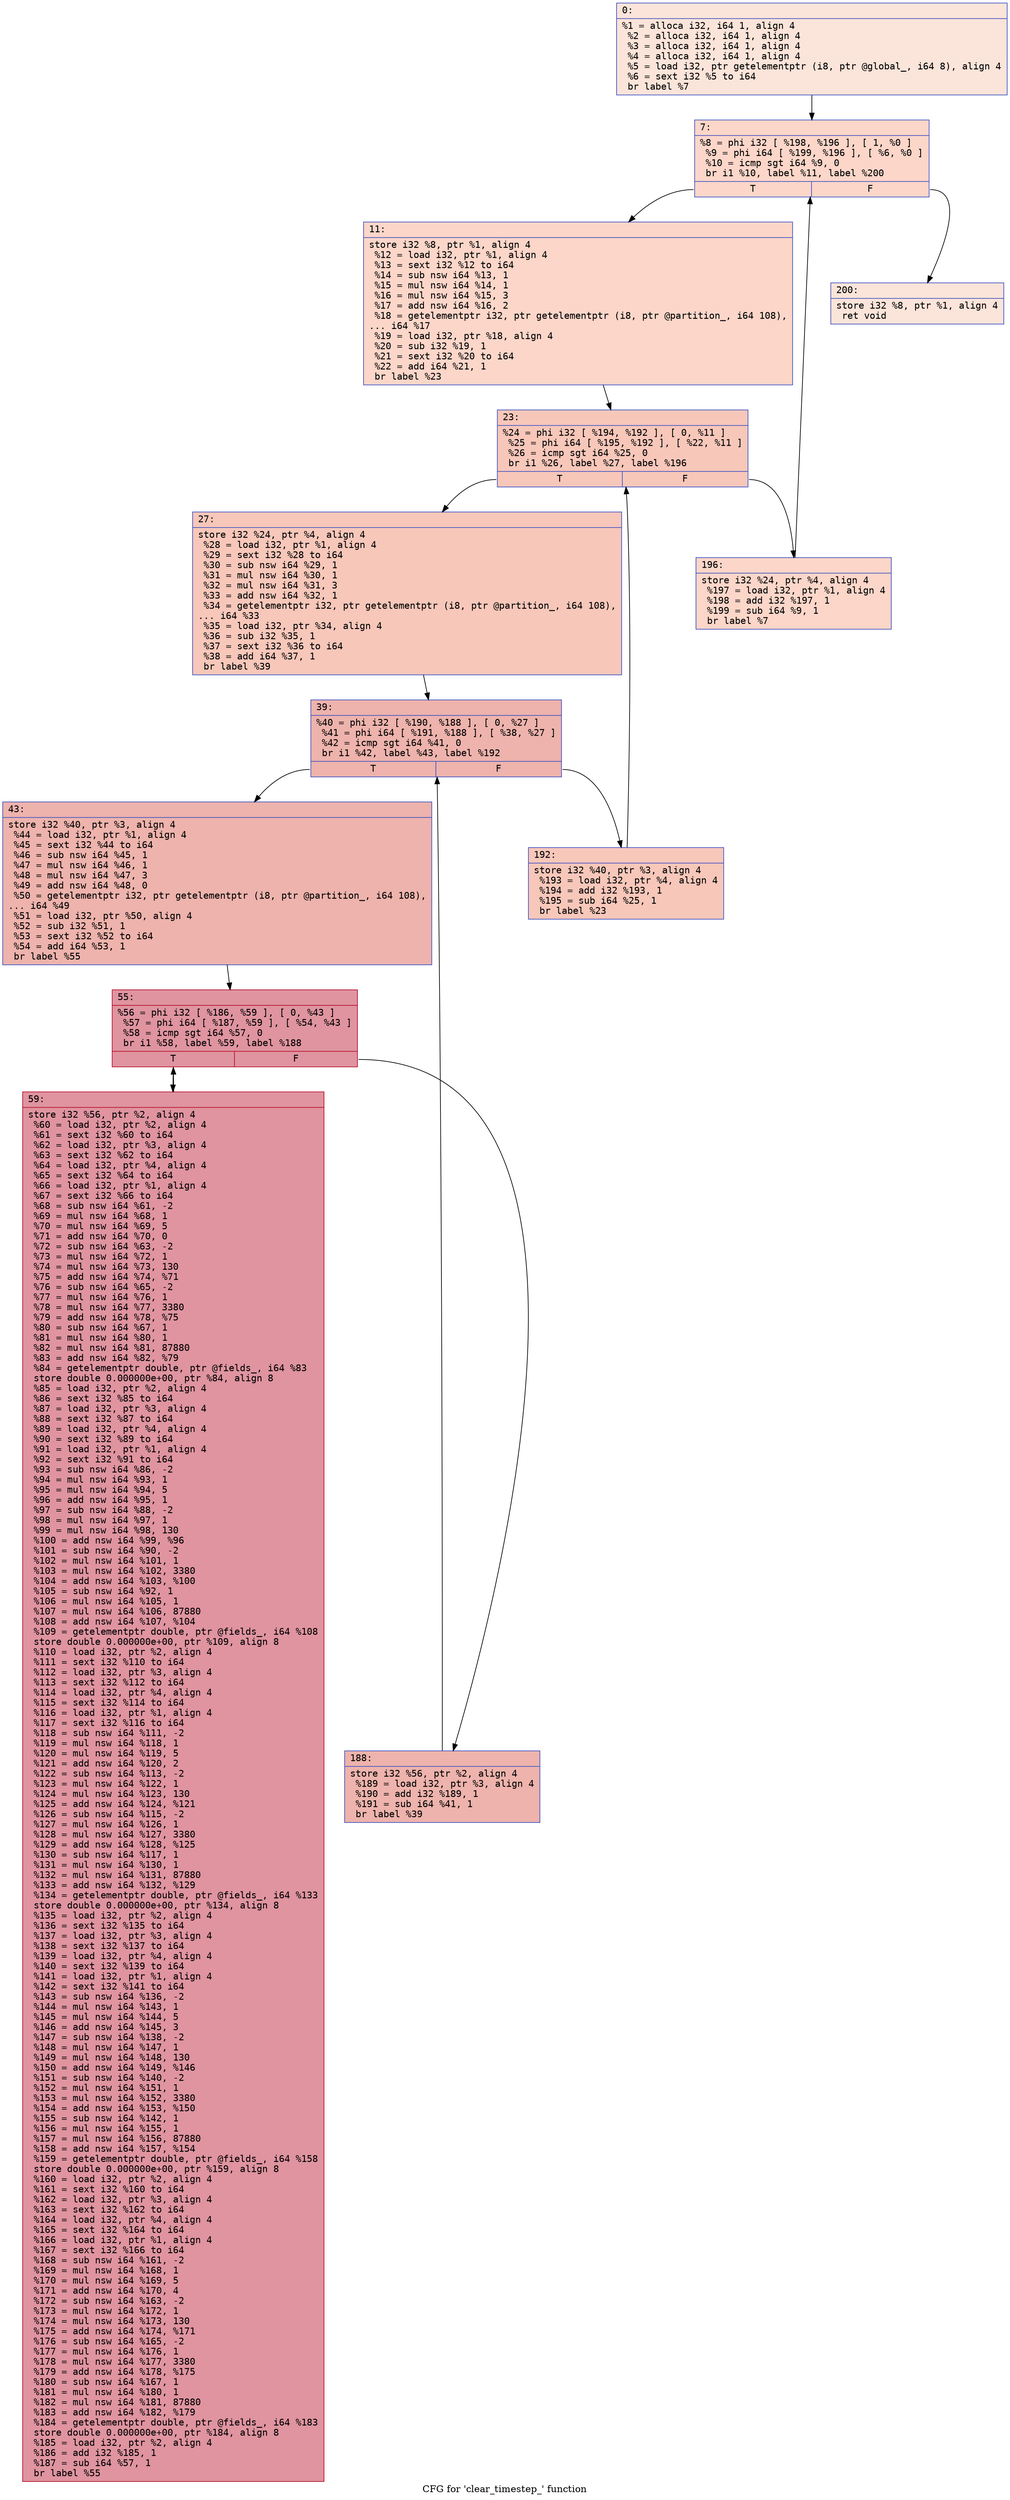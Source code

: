 digraph "CFG for 'clear_timestep_' function" {
	label="CFG for 'clear_timestep_' function";

	Node0x5610c6c9f1c0 [shape=record,color="#3d50c3ff", style=filled, fillcolor="#f5c1a970" fontname="Courier",label="{0:\l|  %1 = alloca i32, i64 1, align 4\l  %2 = alloca i32, i64 1, align 4\l  %3 = alloca i32, i64 1, align 4\l  %4 = alloca i32, i64 1, align 4\l  %5 = load i32, ptr getelementptr (i8, ptr @global_, i64 8), align 4\l  %6 = sext i32 %5 to i64\l  br label %7\l}"];
	Node0x5610c6c9f1c0 -> Node0x5610c6c9f820[tooltip="0 -> 7\nProbability 100.00%" ];
	Node0x5610c6c9f820 [shape=record,color="#3d50c3ff", style=filled, fillcolor="#f6a38570" fontname="Courier",label="{7:\l|  %8 = phi i32 [ %198, %196 ], [ 1, %0 ]\l  %9 = phi i64 [ %199, %196 ], [ %6, %0 ]\l  %10 = icmp sgt i64 %9, 0\l  br i1 %10, label %11, label %200\l|{<s0>T|<s1>F}}"];
	Node0x5610c6c9f820:s0 -> Node0x5610c6c9fb90[tooltip="7 -> 11\nProbability 96.88%" ];
	Node0x5610c6c9f820:s1 -> Node0x5610c6c9fc20[tooltip="7 -> 200\nProbability 3.12%" ];
	Node0x5610c6c9fb90 [shape=record,color="#3d50c3ff", style=filled, fillcolor="#f6a38570" fontname="Courier",label="{11:\l|  store i32 %8, ptr %1, align 4\l  %12 = load i32, ptr %1, align 4\l  %13 = sext i32 %12 to i64\l  %14 = sub nsw i64 %13, 1\l  %15 = mul nsw i64 %14, 1\l  %16 = mul nsw i64 %15, 3\l  %17 = add nsw i64 %16, 2\l  %18 = getelementptr i32, ptr getelementptr (i8, ptr @partition_, i64 108),\l... i64 %17\l  %19 = load i32, ptr %18, align 4\l  %20 = sub i32 %19, 1\l  %21 = sext i32 %20 to i64\l  %22 = add i64 %21, 1\l  br label %23\l}"];
	Node0x5610c6c9fb90 -> Node0x5610c6ca04e0[tooltip="11 -> 23\nProbability 100.00%" ];
	Node0x5610c6ca04e0 [shape=record,color="#3d50c3ff", style=filled, fillcolor="#ec7f6370" fontname="Courier",label="{23:\l|  %24 = phi i32 [ %194, %192 ], [ 0, %11 ]\l  %25 = phi i64 [ %195, %192 ], [ %22, %11 ]\l  %26 = icmp sgt i64 %25, 0\l  br i1 %26, label %27, label %196\l|{<s0>T|<s1>F}}"];
	Node0x5610c6ca04e0:s0 -> Node0x5610c6ca08e0[tooltip="23 -> 27\nProbability 96.88%" ];
	Node0x5610c6ca04e0:s1 -> Node0x5610c6c9f910[tooltip="23 -> 196\nProbability 3.12%" ];
	Node0x5610c6ca08e0 [shape=record,color="#3d50c3ff", style=filled, fillcolor="#ec7f6370" fontname="Courier",label="{27:\l|  store i32 %24, ptr %4, align 4\l  %28 = load i32, ptr %1, align 4\l  %29 = sext i32 %28 to i64\l  %30 = sub nsw i64 %29, 1\l  %31 = mul nsw i64 %30, 1\l  %32 = mul nsw i64 %31, 3\l  %33 = add nsw i64 %32, 1\l  %34 = getelementptr i32, ptr getelementptr (i8, ptr @partition_, i64 108),\l... i64 %33\l  %35 = load i32, ptr %34, align 4\l  %36 = sub i32 %35, 1\l  %37 = sext i32 %36 to i64\l  %38 = add i64 %37, 1\l  br label %39\l}"];
	Node0x5610c6ca08e0 -> Node0x5610c6ca10a0[tooltip="27 -> 39\nProbability 100.00%" ];
	Node0x5610c6ca10a0 [shape=record,color="#3d50c3ff", style=filled, fillcolor="#d6524470" fontname="Courier",label="{39:\l|  %40 = phi i32 [ %190, %188 ], [ 0, %27 ]\l  %41 = phi i64 [ %191, %188 ], [ %38, %27 ]\l  %42 = icmp sgt i64 %41, 0\l  br i1 %42, label %43, label %192\l|{<s0>T|<s1>F}}"];
	Node0x5610c6ca10a0:s0 -> Node0x5610c6ca14a0[tooltip="39 -> 43\nProbability 96.88%" ];
	Node0x5610c6ca10a0:s1 -> Node0x5610c6ca05d0[tooltip="39 -> 192\nProbability 3.12%" ];
	Node0x5610c6ca14a0 [shape=record,color="#3d50c3ff", style=filled, fillcolor="#d6524470" fontname="Courier",label="{43:\l|  store i32 %40, ptr %3, align 4\l  %44 = load i32, ptr %1, align 4\l  %45 = sext i32 %44 to i64\l  %46 = sub nsw i64 %45, 1\l  %47 = mul nsw i64 %46, 1\l  %48 = mul nsw i64 %47, 3\l  %49 = add nsw i64 %48, 0\l  %50 = getelementptr i32, ptr getelementptr (i8, ptr @partition_, i64 108),\l... i64 %49\l  %51 = load i32, ptr %50, align 4\l  %52 = sub i32 %51, 1\l  %53 = sext i32 %52 to i64\l  %54 = add i64 %53, 1\l  br label %55\l}"];
	Node0x5610c6ca14a0 -> Node0x5610c6ca2470[tooltip="43 -> 55\nProbability 100.00%" ];
	Node0x5610c6ca2470 [shape=record,color="#b70d28ff", style=filled, fillcolor="#b70d2870" fontname="Courier",label="{55:\l|  %56 = phi i32 [ %186, %59 ], [ 0, %43 ]\l  %57 = phi i64 [ %187, %59 ], [ %54, %43 ]\l  %58 = icmp sgt i64 %57, 0\l  br i1 %58, label %59, label %188\l|{<s0>T|<s1>F}}"];
	Node0x5610c6ca2470:s0 -> Node0x5610c6ca2560[tooltip="55 -> 59\nProbability 96.88%" ];
	Node0x5610c6ca2470:s1 -> Node0x5610c6ca1190[tooltip="55 -> 188\nProbability 3.12%" ];
	Node0x5610c6ca2560 [shape=record,color="#b70d28ff", style=filled, fillcolor="#b70d2870" fontname="Courier",label="{59:\l|  store i32 %56, ptr %2, align 4\l  %60 = load i32, ptr %2, align 4\l  %61 = sext i32 %60 to i64\l  %62 = load i32, ptr %3, align 4\l  %63 = sext i32 %62 to i64\l  %64 = load i32, ptr %4, align 4\l  %65 = sext i32 %64 to i64\l  %66 = load i32, ptr %1, align 4\l  %67 = sext i32 %66 to i64\l  %68 = sub nsw i64 %61, -2\l  %69 = mul nsw i64 %68, 1\l  %70 = mul nsw i64 %69, 5\l  %71 = add nsw i64 %70, 0\l  %72 = sub nsw i64 %63, -2\l  %73 = mul nsw i64 %72, 1\l  %74 = mul nsw i64 %73, 130\l  %75 = add nsw i64 %74, %71\l  %76 = sub nsw i64 %65, -2\l  %77 = mul nsw i64 %76, 1\l  %78 = mul nsw i64 %77, 3380\l  %79 = add nsw i64 %78, %75\l  %80 = sub nsw i64 %67, 1\l  %81 = mul nsw i64 %80, 1\l  %82 = mul nsw i64 %81, 87880\l  %83 = add nsw i64 %82, %79\l  %84 = getelementptr double, ptr @fields_, i64 %83\l  store double 0.000000e+00, ptr %84, align 8\l  %85 = load i32, ptr %2, align 4\l  %86 = sext i32 %85 to i64\l  %87 = load i32, ptr %3, align 4\l  %88 = sext i32 %87 to i64\l  %89 = load i32, ptr %4, align 4\l  %90 = sext i32 %89 to i64\l  %91 = load i32, ptr %1, align 4\l  %92 = sext i32 %91 to i64\l  %93 = sub nsw i64 %86, -2\l  %94 = mul nsw i64 %93, 1\l  %95 = mul nsw i64 %94, 5\l  %96 = add nsw i64 %95, 1\l  %97 = sub nsw i64 %88, -2\l  %98 = mul nsw i64 %97, 1\l  %99 = mul nsw i64 %98, 130\l  %100 = add nsw i64 %99, %96\l  %101 = sub nsw i64 %90, -2\l  %102 = mul nsw i64 %101, 1\l  %103 = mul nsw i64 %102, 3380\l  %104 = add nsw i64 %103, %100\l  %105 = sub nsw i64 %92, 1\l  %106 = mul nsw i64 %105, 1\l  %107 = mul nsw i64 %106, 87880\l  %108 = add nsw i64 %107, %104\l  %109 = getelementptr double, ptr @fields_, i64 %108\l  store double 0.000000e+00, ptr %109, align 8\l  %110 = load i32, ptr %2, align 4\l  %111 = sext i32 %110 to i64\l  %112 = load i32, ptr %3, align 4\l  %113 = sext i32 %112 to i64\l  %114 = load i32, ptr %4, align 4\l  %115 = sext i32 %114 to i64\l  %116 = load i32, ptr %1, align 4\l  %117 = sext i32 %116 to i64\l  %118 = sub nsw i64 %111, -2\l  %119 = mul nsw i64 %118, 1\l  %120 = mul nsw i64 %119, 5\l  %121 = add nsw i64 %120, 2\l  %122 = sub nsw i64 %113, -2\l  %123 = mul nsw i64 %122, 1\l  %124 = mul nsw i64 %123, 130\l  %125 = add nsw i64 %124, %121\l  %126 = sub nsw i64 %115, -2\l  %127 = mul nsw i64 %126, 1\l  %128 = mul nsw i64 %127, 3380\l  %129 = add nsw i64 %128, %125\l  %130 = sub nsw i64 %117, 1\l  %131 = mul nsw i64 %130, 1\l  %132 = mul nsw i64 %131, 87880\l  %133 = add nsw i64 %132, %129\l  %134 = getelementptr double, ptr @fields_, i64 %133\l  store double 0.000000e+00, ptr %134, align 8\l  %135 = load i32, ptr %2, align 4\l  %136 = sext i32 %135 to i64\l  %137 = load i32, ptr %3, align 4\l  %138 = sext i32 %137 to i64\l  %139 = load i32, ptr %4, align 4\l  %140 = sext i32 %139 to i64\l  %141 = load i32, ptr %1, align 4\l  %142 = sext i32 %141 to i64\l  %143 = sub nsw i64 %136, -2\l  %144 = mul nsw i64 %143, 1\l  %145 = mul nsw i64 %144, 5\l  %146 = add nsw i64 %145, 3\l  %147 = sub nsw i64 %138, -2\l  %148 = mul nsw i64 %147, 1\l  %149 = mul nsw i64 %148, 130\l  %150 = add nsw i64 %149, %146\l  %151 = sub nsw i64 %140, -2\l  %152 = mul nsw i64 %151, 1\l  %153 = mul nsw i64 %152, 3380\l  %154 = add nsw i64 %153, %150\l  %155 = sub nsw i64 %142, 1\l  %156 = mul nsw i64 %155, 1\l  %157 = mul nsw i64 %156, 87880\l  %158 = add nsw i64 %157, %154\l  %159 = getelementptr double, ptr @fields_, i64 %158\l  store double 0.000000e+00, ptr %159, align 8\l  %160 = load i32, ptr %2, align 4\l  %161 = sext i32 %160 to i64\l  %162 = load i32, ptr %3, align 4\l  %163 = sext i32 %162 to i64\l  %164 = load i32, ptr %4, align 4\l  %165 = sext i32 %164 to i64\l  %166 = load i32, ptr %1, align 4\l  %167 = sext i32 %166 to i64\l  %168 = sub nsw i64 %161, -2\l  %169 = mul nsw i64 %168, 1\l  %170 = mul nsw i64 %169, 5\l  %171 = add nsw i64 %170, 4\l  %172 = sub nsw i64 %163, -2\l  %173 = mul nsw i64 %172, 1\l  %174 = mul nsw i64 %173, 130\l  %175 = add nsw i64 %174, %171\l  %176 = sub nsw i64 %165, -2\l  %177 = mul nsw i64 %176, 1\l  %178 = mul nsw i64 %177, 3380\l  %179 = add nsw i64 %178, %175\l  %180 = sub nsw i64 %167, 1\l  %181 = mul nsw i64 %180, 1\l  %182 = mul nsw i64 %181, 87880\l  %183 = add nsw i64 %182, %179\l  %184 = getelementptr double, ptr @fields_, i64 %183\l  store double 0.000000e+00, ptr %184, align 8\l  %185 = load i32, ptr %2, align 4\l  %186 = add i32 %185, 1\l  %187 = sub i64 %57, 1\l  br label %55\l}"];
	Node0x5610c6ca2560 -> Node0x5610c6ca2470[tooltip="59 -> 55\nProbability 100.00%" ];
	Node0x5610c6ca1190 [shape=record,color="#3d50c3ff", style=filled, fillcolor="#d6524470" fontname="Courier",label="{188:\l|  store i32 %56, ptr %2, align 4\l  %189 = load i32, ptr %3, align 4\l  %190 = add i32 %189, 1\l  %191 = sub i64 %41, 1\l  br label %39\l}"];
	Node0x5610c6ca1190 -> Node0x5610c6ca10a0[tooltip="188 -> 39\nProbability 100.00%" ];
	Node0x5610c6ca05d0 [shape=record,color="#3d50c3ff", style=filled, fillcolor="#ec7f6370" fontname="Courier",label="{192:\l|  store i32 %40, ptr %3, align 4\l  %193 = load i32, ptr %4, align 4\l  %194 = add i32 %193, 1\l  %195 = sub i64 %25, 1\l  br label %23\l}"];
	Node0x5610c6ca05d0 -> Node0x5610c6ca04e0[tooltip="192 -> 23\nProbability 100.00%" ];
	Node0x5610c6c9f910 [shape=record,color="#3d50c3ff", style=filled, fillcolor="#f6a38570" fontname="Courier",label="{196:\l|  store i32 %24, ptr %4, align 4\l  %197 = load i32, ptr %1, align 4\l  %198 = add i32 %197, 1\l  %199 = sub i64 %9, 1\l  br label %7\l}"];
	Node0x5610c6c9f910 -> Node0x5610c6c9f820[tooltip="196 -> 7\nProbability 100.00%" ];
	Node0x5610c6c9fc20 [shape=record,color="#3d50c3ff", style=filled, fillcolor="#f5c1a970" fontname="Courier",label="{200:\l|  store i32 %8, ptr %1, align 4\l  ret void\l}"];
}
